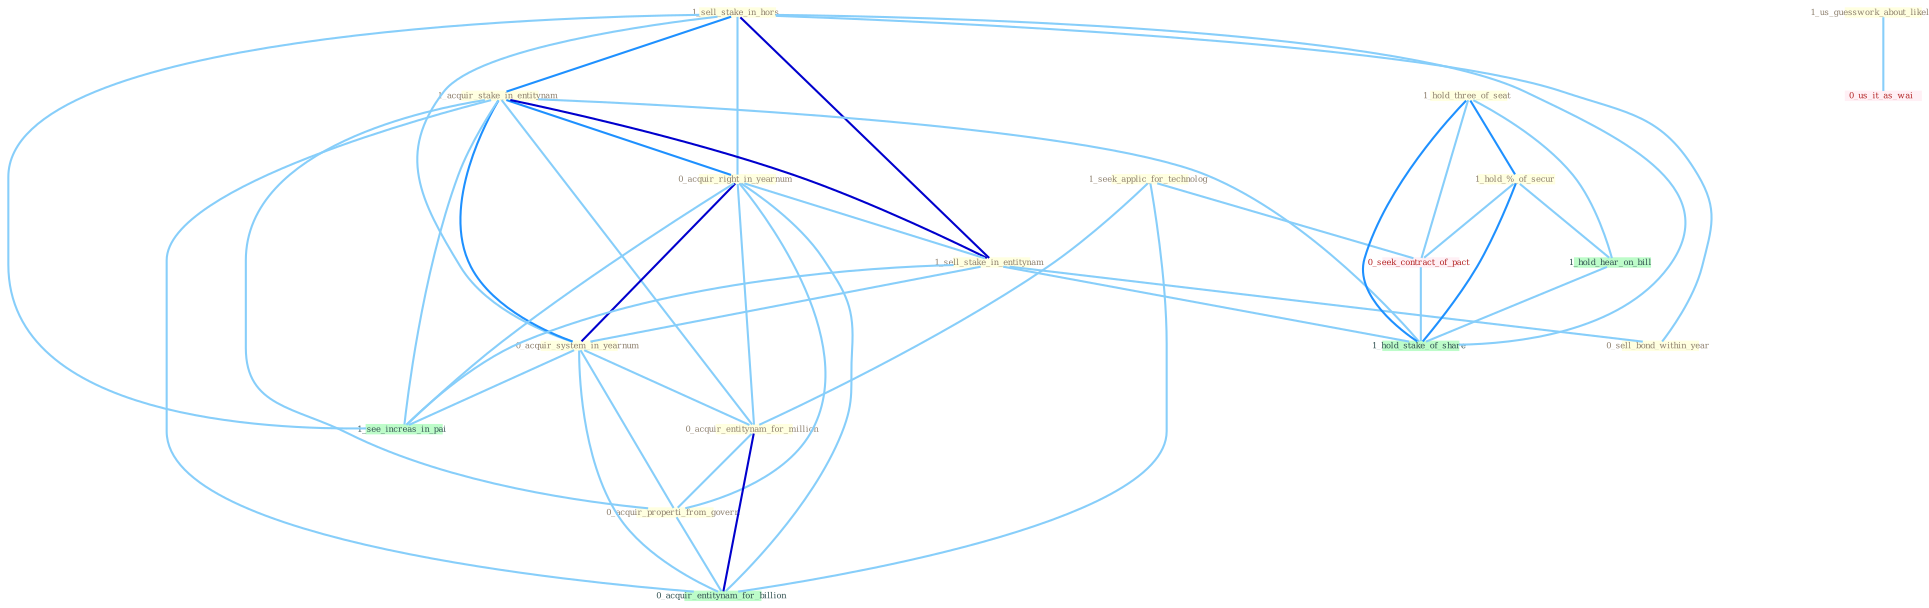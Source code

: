 Graph G{ 
    node
    [shape=polygon,style=filled,width=.5,height=.06,color="#BDFCC9",fixedsize=true,fontsize=4,
    fontcolor="#2f4f4f"];
    {node
    [color="#ffffe0", fontcolor="#8b7d6b"] "1_seek_applic_for_technolog " "1_sell_stake_in_hors " "1_acquir_stake_in_entitynam " "0_acquir_right_in_yearnum " "1_sell_stake_in_entitynam " "1_us_guesswork_about_likelihood " "0_sell_bond_within_year " "0_acquir_system_in_yearnum " "1_hold_three_of_seat " "1_hold_%_of_secur " "0_acquir_entitynam_for_million " "0_acquir_properti_from_govern "}
{node [color="#fff0f5", fontcolor="#b22222"] "0_seek_contract_of_pact " "0_us_it_as_wai "}
edge [color="#B0E2FF"];

	"1_seek_applic_for_technolog " -- "0_acquir_entitynam_for_million " [w="1", color="#87cefa" ];
	"1_seek_applic_for_technolog " -- "0_seek_contract_of_pact " [w="1", color="#87cefa" ];
	"1_seek_applic_for_technolog " -- "0_acquir_entitynam_for_billion " [w="1", color="#87cefa" ];
	"1_sell_stake_in_hors " -- "1_acquir_stake_in_entitynam " [w="2", color="#1e90ff" , len=0.8];
	"1_sell_stake_in_hors " -- "0_acquir_right_in_yearnum " [w="1", color="#87cefa" ];
	"1_sell_stake_in_hors " -- "1_sell_stake_in_entitynam " [w="3", color="#0000cd" , len=0.6];
	"1_sell_stake_in_hors " -- "0_sell_bond_within_year " [w="1", color="#87cefa" ];
	"1_sell_stake_in_hors " -- "0_acquir_system_in_yearnum " [w="1", color="#87cefa" ];
	"1_sell_stake_in_hors " -- "1_see_increas_in_pai " [w="1", color="#87cefa" ];
	"1_sell_stake_in_hors " -- "1_hold_stake_of_share " [w="1", color="#87cefa" ];
	"1_acquir_stake_in_entitynam " -- "0_acquir_right_in_yearnum " [w="2", color="#1e90ff" , len=0.8];
	"1_acquir_stake_in_entitynam " -- "1_sell_stake_in_entitynam " [w="3", color="#0000cd" , len=0.6];
	"1_acquir_stake_in_entitynam " -- "0_acquir_system_in_yearnum " [w="2", color="#1e90ff" , len=0.8];
	"1_acquir_stake_in_entitynam " -- "0_acquir_entitynam_for_million " [w="1", color="#87cefa" ];
	"1_acquir_stake_in_entitynam " -- "0_acquir_properti_from_govern " [w="1", color="#87cefa" ];
	"1_acquir_stake_in_entitynam " -- "0_acquir_entitynam_for_billion " [w="1", color="#87cefa" ];
	"1_acquir_stake_in_entitynam " -- "1_see_increas_in_pai " [w="1", color="#87cefa" ];
	"1_acquir_stake_in_entitynam " -- "1_hold_stake_of_share " [w="1", color="#87cefa" ];
	"0_acquir_right_in_yearnum " -- "1_sell_stake_in_entitynam " [w="1", color="#87cefa" ];
	"0_acquir_right_in_yearnum " -- "0_acquir_system_in_yearnum " [w="3", color="#0000cd" , len=0.6];
	"0_acquir_right_in_yearnum " -- "0_acquir_entitynam_for_million " [w="1", color="#87cefa" ];
	"0_acquir_right_in_yearnum " -- "0_acquir_properti_from_govern " [w="1", color="#87cefa" ];
	"0_acquir_right_in_yearnum " -- "0_acquir_entitynam_for_billion " [w="1", color="#87cefa" ];
	"0_acquir_right_in_yearnum " -- "1_see_increas_in_pai " [w="1", color="#87cefa" ];
	"1_sell_stake_in_entitynam " -- "0_sell_bond_within_year " [w="1", color="#87cefa" ];
	"1_sell_stake_in_entitynam " -- "0_acquir_system_in_yearnum " [w="1", color="#87cefa" ];
	"1_sell_stake_in_entitynam " -- "1_see_increas_in_pai " [w="1", color="#87cefa" ];
	"1_sell_stake_in_entitynam " -- "1_hold_stake_of_share " [w="1", color="#87cefa" ];
	"1_us_guesswork_about_likelihood " -- "0_us_it_as_wai " [w="1", color="#87cefa" ];
	"0_acquir_system_in_yearnum " -- "0_acquir_entitynam_for_million " [w="1", color="#87cefa" ];
	"0_acquir_system_in_yearnum " -- "0_acquir_properti_from_govern " [w="1", color="#87cefa" ];
	"0_acquir_system_in_yearnum " -- "0_acquir_entitynam_for_billion " [w="1", color="#87cefa" ];
	"0_acquir_system_in_yearnum " -- "1_see_increas_in_pai " [w="1", color="#87cefa" ];
	"1_hold_three_of_seat " -- "1_hold_%_of_secur " [w="2", color="#1e90ff" , len=0.8];
	"1_hold_three_of_seat " -- "0_seek_contract_of_pact " [w="1", color="#87cefa" ];
	"1_hold_three_of_seat " -- "1_hold_hear_on_bill " [w="1", color="#87cefa" ];
	"1_hold_three_of_seat " -- "1_hold_stake_of_share " [w="2", color="#1e90ff" , len=0.8];
	"1_hold_%_of_secur " -- "0_seek_contract_of_pact " [w="1", color="#87cefa" ];
	"1_hold_%_of_secur " -- "1_hold_hear_on_bill " [w="1", color="#87cefa" ];
	"1_hold_%_of_secur " -- "1_hold_stake_of_share " [w="2", color="#1e90ff" , len=0.8];
	"0_acquir_entitynam_for_million " -- "0_acquir_properti_from_govern " [w="1", color="#87cefa" ];
	"0_acquir_entitynam_for_million " -- "0_acquir_entitynam_for_billion " [w="3", color="#0000cd" , len=0.6];
	"0_acquir_properti_from_govern " -- "0_acquir_entitynam_for_billion " [w="1", color="#87cefa" ];
	"0_seek_contract_of_pact " -- "1_hold_stake_of_share " [w="1", color="#87cefa" ];
	"1_hold_hear_on_bill " -- "1_hold_stake_of_share " [w="1", color="#87cefa" ];
}